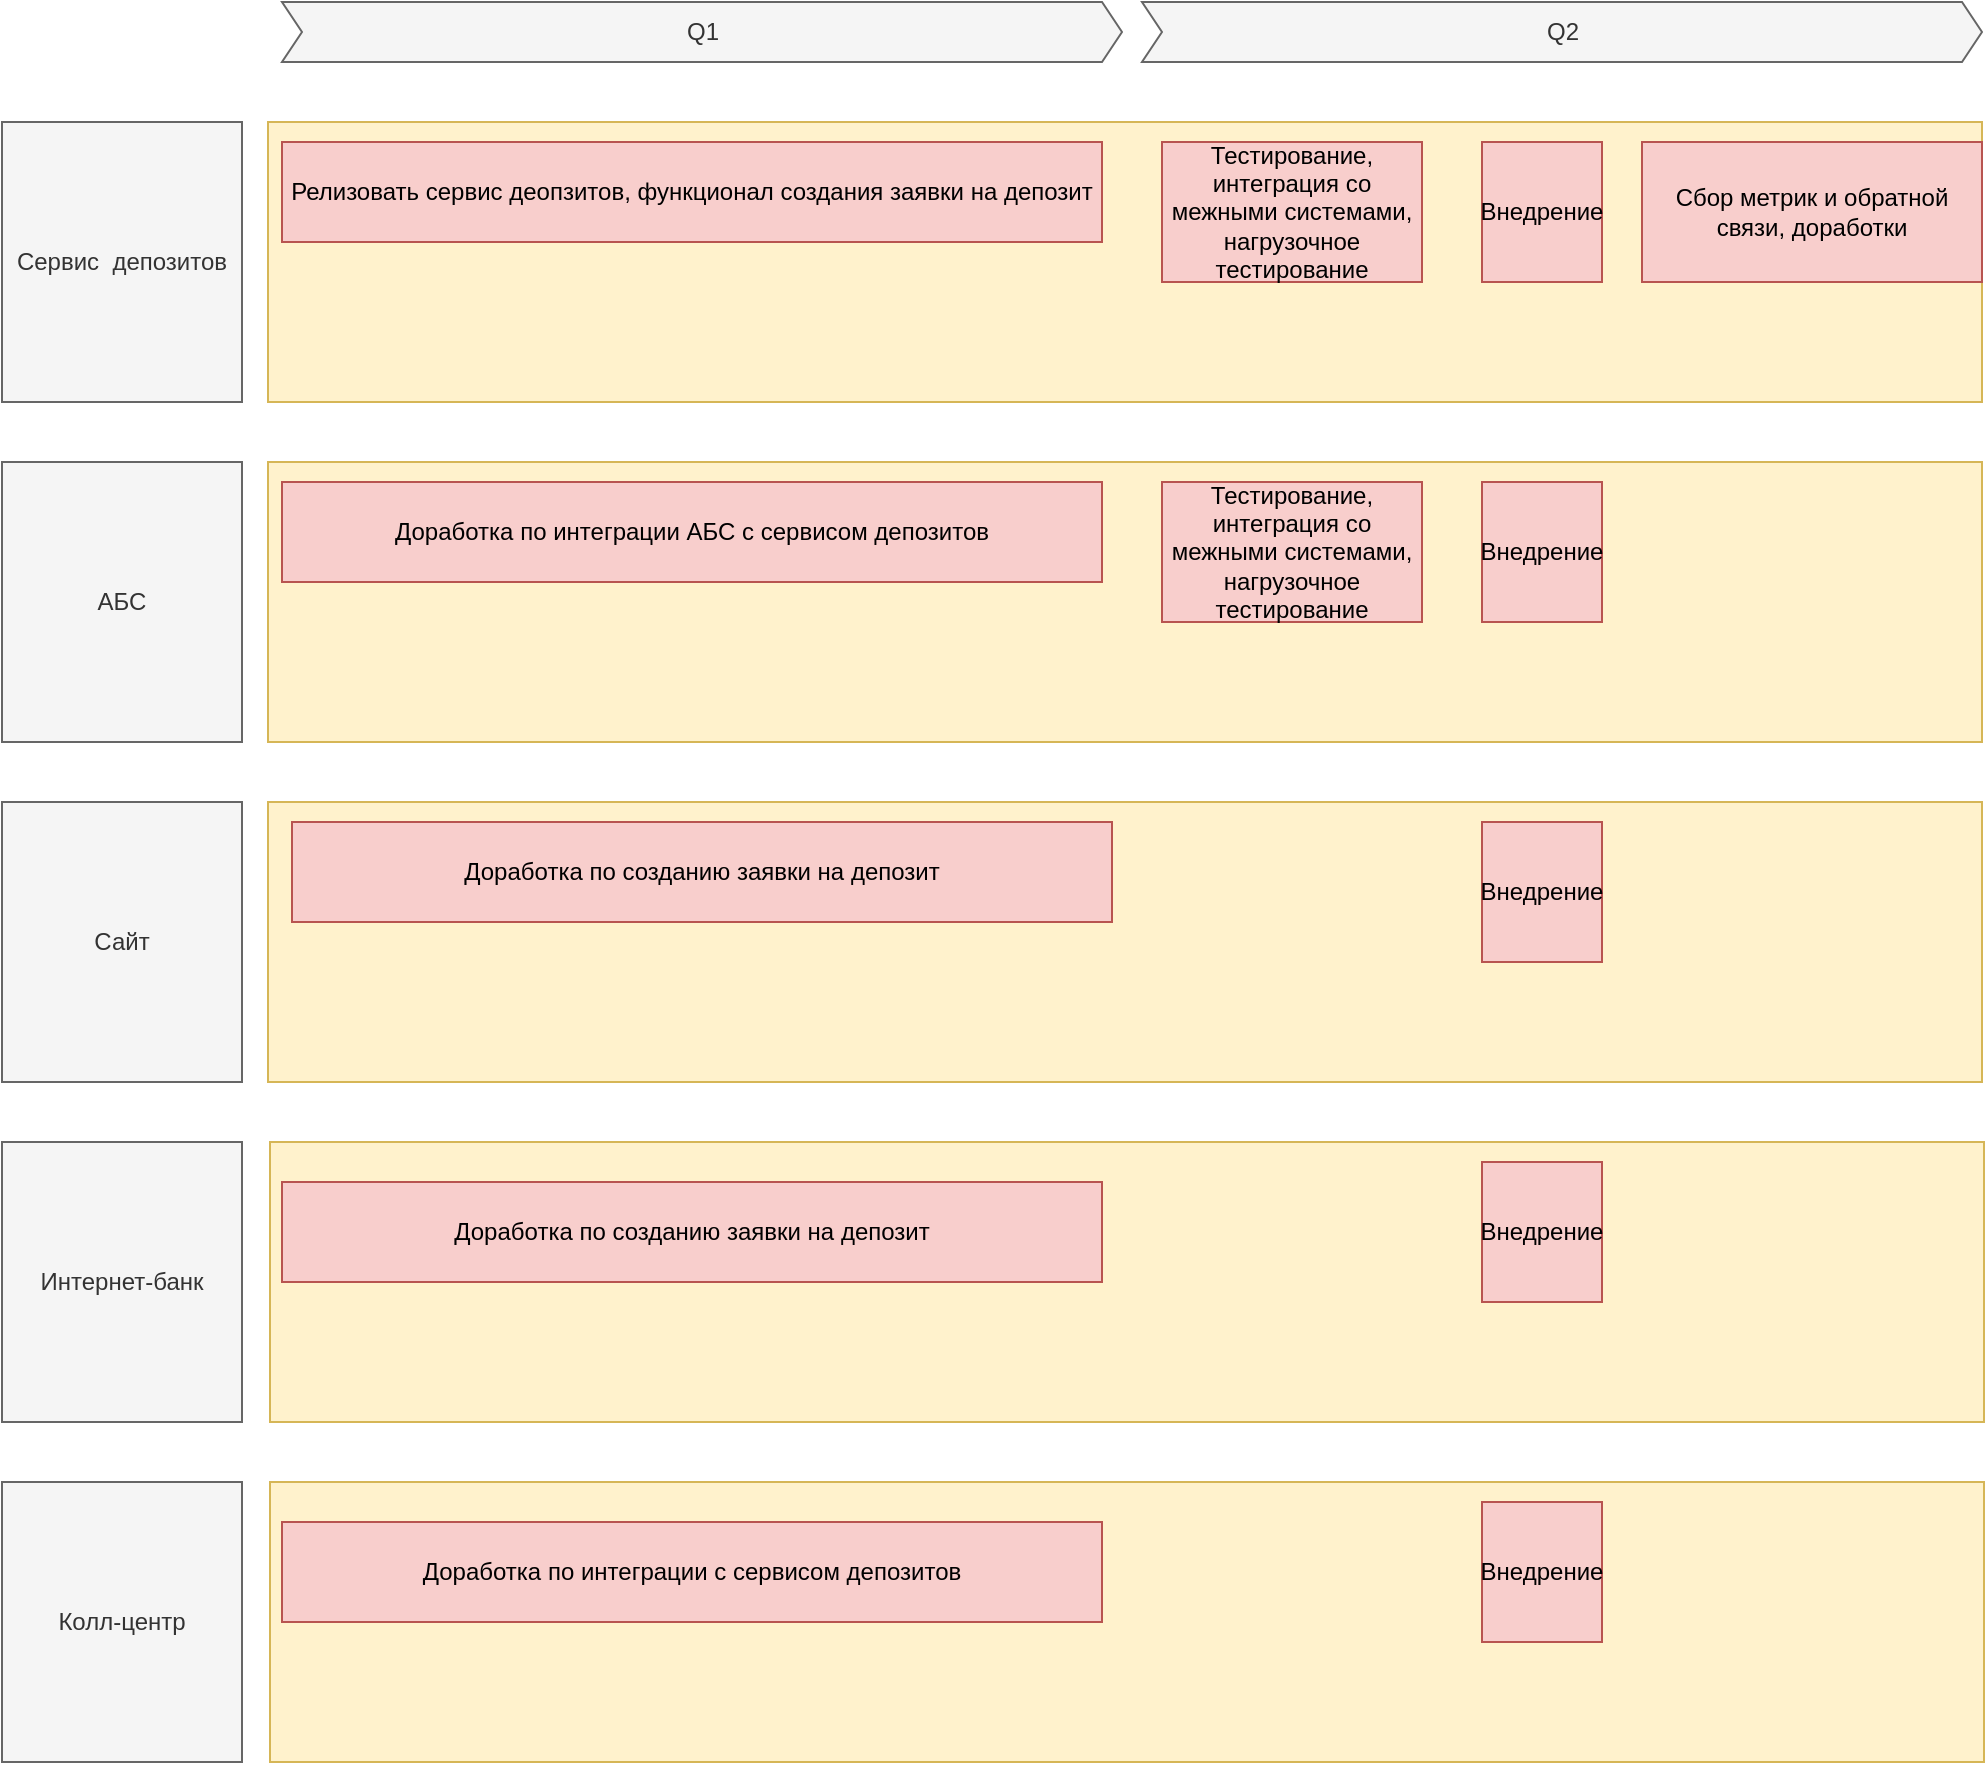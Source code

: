 <mxfile version="26.0.15">
  <diagram name="Страница — 1" id="KVLkGKcrS9-AcYbYPAO5">
    <mxGraphModel dx="1163" dy="803" grid="1" gridSize="10" guides="1" tooltips="1" connect="1" arrows="1" fold="1" page="1" pageScale="1" pageWidth="827" pageHeight="1169" math="0" shadow="0">
      <root>
        <mxCell id="0" />
        <mxCell id="1" parent="0" />
        <mxCell id="rwSEN_xFbKsDxmRGWZf1-1" value="Q1" style="html=1;shadow=0;dashed=0;align=center;verticalAlign=middle;shape=mxgraph.arrows2.arrow;dy=0;dx=10;notch=10;fillColor=#f5f5f5;fontColor=#333333;strokeColor=#666666;" vertex="1" parent="1">
          <mxGeometry x="420" y="370" width="420" height="30" as="geometry" />
        </mxCell>
        <mxCell id="rwSEN_xFbKsDxmRGWZf1-2" value="Q2" style="html=1;shadow=0;dashed=0;align=center;verticalAlign=middle;shape=mxgraph.arrows2.arrow;dy=0;dx=10;notch=10;fillColor=#f5f5f5;fontColor=#333333;strokeColor=#666666;" vertex="1" parent="1">
          <mxGeometry x="850" y="370" width="420" height="30" as="geometry" />
        </mxCell>
        <mxCell id="rwSEN_xFbKsDxmRGWZf1-3" value="Сервис&amp;nbsp; депозитов" style="rounded=0;whiteSpace=wrap;html=1;fillColor=#f5f5f5;fontColor=#333333;strokeColor=#666666;" vertex="1" parent="1">
          <mxGeometry x="280" y="430" width="120" height="140" as="geometry" />
        </mxCell>
        <mxCell id="rwSEN_xFbKsDxmRGWZf1-4" value="" style="rounded=0;whiteSpace=wrap;html=1;fillColor=#fff2cc;strokeColor=#d6b656;" vertex="1" parent="1">
          <mxGeometry x="413" y="430" width="857" height="140" as="geometry" />
        </mxCell>
        <mxCell id="rwSEN_xFbKsDxmRGWZf1-5" value="АБС" style="rounded=0;whiteSpace=wrap;html=1;fillColor=#f5f5f5;fontColor=#333333;strokeColor=#666666;" vertex="1" parent="1">
          <mxGeometry x="280" y="600" width="120" height="140" as="geometry" />
        </mxCell>
        <mxCell id="rwSEN_xFbKsDxmRGWZf1-6" value="Сайт" style="rounded=0;whiteSpace=wrap;html=1;fillColor=#f5f5f5;fontColor=#333333;strokeColor=#666666;" vertex="1" parent="1">
          <mxGeometry x="280" y="770" width="120" height="140" as="geometry" />
        </mxCell>
        <mxCell id="rwSEN_xFbKsDxmRGWZf1-7" value="Интернет-банк" style="rounded=0;whiteSpace=wrap;html=1;fillColor=#f5f5f5;fontColor=#333333;strokeColor=#666666;" vertex="1" parent="1">
          <mxGeometry x="280" y="940" width="120" height="140" as="geometry" />
        </mxCell>
        <mxCell id="rwSEN_xFbKsDxmRGWZf1-8" value="Релизовать сервис деопзитов, функционал создания заявки на депозит" style="rounded=0;whiteSpace=wrap;html=1;fillColor=#f8cecc;strokeColor=#b85450;" vertex="1" parent="1">
          <mxGeometry x="420" y="440" width="410" height="50" as="geometry" />
        </mxCell>
        <mxCell id="rwSEN_xFbKsDxmRGWZf1-9" value="Тестирование, интеграция со межными системами, нагрузочное тестирование" style="rounded=0;whiteSpace=wrap;html=1;fillColor=#f8cecc;strokeColor=#b85450;" vertex="1" parent="1">
          <mxGeometry x="860" y="440" width="130" height="70" as="geometry" />
        </mxCell>
        <mxCell id="rwSEN_xFbKsDxmRGWZf1-10" value="Колл-центр" style="rounded=0;whiteSpace=wrap;html=1;fillColor=#f5f5f5;fontColor=#333333;strokeColor=#666666;" vertex="1" parent="1">
          <mxGeometry x="280" y="1110" width="120" height="140" as="geometry" />
        </mxCell>
        <mxCell id="rwSEN_xFbKsDxmRGWZf1-11" value="Внедрение" style="rounded=0;whiteSpace=wrap;html=1;fillColor=#f8cecc;strokeColor=#b85450;" vertex="1" parent="1">
          <mxGeometry x="1020" y="440" width="60" height="70" as="geometry" />
        </mxCell>
        <mxCell id="rwSEN_xFbKsDxmRGWZf1-14" value="Сбор метрик и обратной связи, доработки" style="rounded=0;whiteSpace=wrap;html=1;fillColor=#f8cecc;strokeColor=#b85450;" vertex="1" parent="1">
          <mxGeometry x="1100" y="440" width="170" height="70" as="geometry" />
        </mxCell>
        <mxCell id="rwSEN_xFbKsDxmRGWZf1-15" value="" style="rounded=0;whiteSpace=wrap;html=1;fillColor=#fff2cc;strokeColor=#d6b656;" vertex="1" parent="1">
          <mxGeometry x="413" y="600" width="857" height="140" as="geometry" />
        </mxCell>
        <mxCell id="rwSEN_xFbKsDxmRGWZf1-16" value="Доработка по интеграции АБС с сервисом депозитов" style="rounded=0;whiteSpace=wrap;html=1;fillColor=#f8cecc;strokeColor=#b85450;" vertex="1" parent="1">
          <mxGeometry x="420" y="610" width="410" height="50" as="geometry" />
        </mxCell>
        <mxCell id="rwSEN_xFbKsDxmRGWZf1-17" value="Тестирование, интеграция со межными системами, нагрузочное тестирование" style="rounded=0;whiteSpace=wrap;html=1;fillColor=#f8cecc;strokeColor=#b85450;" vertex="1" parent="1">
          <mxGeometry x="860" y="610" width="130" height="70" as="geometry" />
        </mxCell>
        <mxCell id="rwSEN_xFbKsDxmRGWZf1-18" value="Внедрение" style="rounded=0;whiteSpace=wrap;html=1;fillColor=#f8cecc;strokeColor=#b85450;" vertex="1" parent="1">
          <mxGeometry x="1020" y="610" width="60" height="70" as="geometry" />
        </mxCell>
        <mxCell id="rwSEN_xFbKsDxmRGWZf1-20" value="" style="rounded=0;whiteSpace=wrap;html=1;fillColor=#fff2cc;strokeColor=#d6b656;" vertex="1" parent="1">
          <mxGeometry x="413" y="770" width="857" height="140" as="geometry" />
        </mxCell>
        <mxCell id="rwSEN_xFbKsDxmRGWZf1-21" value="Доработка по созданию заявки на депозит" style="rounded=0;whiteSpace=wrap;html=1;fillColor=#f8cecc;strokeColor=#b85450;" vertex="1" parent="1">
          <mxGeometry x="425" y="780" width="410" height="50" as="geometry" />
        </mxCell>
        <mxCell id="rwSEN_xFbKsDxmRGWZf1-22" value="Внедрение" style="rounded=0;whiteSpace=wrap;html=1;fillColor=#f8cecc;strokeColor=#b85450;" vertex="1" parent="1">
          <mxGeometry x="1020" y="780" width="60" height="70" as="geometry" />
        </mxCell>
        <mxCell id="rwSEN_xFbKsDxmRGWZf1-23" value="" style="rounded=0;whiteSpace=wrap;html=1;fillColor=#fff2cc;strokeColor=#d6b656;" vertex="1" parent="1">
          <mxGeometry x="414" y="940" width="857" height="140" as="geometry" />
        </mxCell>
        <mxCell id="rwSEN_xFbKsDxmRGWZf1-24" value="" style="rounded=0;whiteSpace=wrap;html=1;fillColor=#fff2cc;strokeColor=#d6b656;" vertex="1" parent="1">
          <mxGeometry x="414" y="1110" width="857" height="140" as="geometry" />
        </mxCell>
        <mxCell id="rwSEN_xFbKsDxmRGWZf1-25" value="Внедрение" style="rounded=0;whiteSpace=wrap;html=1;fillColor=#f8cecc;strokeColor=#b85450;" vertex="1" parent="1">
          <mxGeometry x="1020" y="950" width="60" height="70" as="geometry" />
        </mxCell>
        <mxCell id="rwSEN_xFbKsDxmRGWZf1-26" value="Внедрение" style="rounded=0;whiteSpace=wrap;html=1;fillColor=#f8cecc;strokeColor=#b85450;" vertex="1" parent="1">
          <mxGeometry x="1020" y="1120" width="60" height="70" as="geometry" />
        </mxCell>
        <mxCell id="rwSEN_xFbKsDxmRGWZf1-27" value="Доработка по созданию заявки на депозит" style="rounded=0;whiteSpace=wrap;html=1;fillColor=#f8cecc;strokeColor=#b85450;" vertex="1" parent="1">
          <mxGeometry x="420" y="960" width="410" height="50" as="geometry" />
        </mxCell>
        <mxCell id="rwSEN_xFbKsDxmRGWZf1-28" value="Доработка по интеграции с сервисом депозитов" style="rounded=0;whiteSpace=wrap;html=1;fillColor=#f8cecc;strokeColor=#b85450;" vertex="1" parent="1">
          <mxGeometry x="420" y="1130" width="410" height="50" as="geometry" />
        </mxCell>
      </root>
    </mxGraphModel>
  </diagram>
</mxfile>
